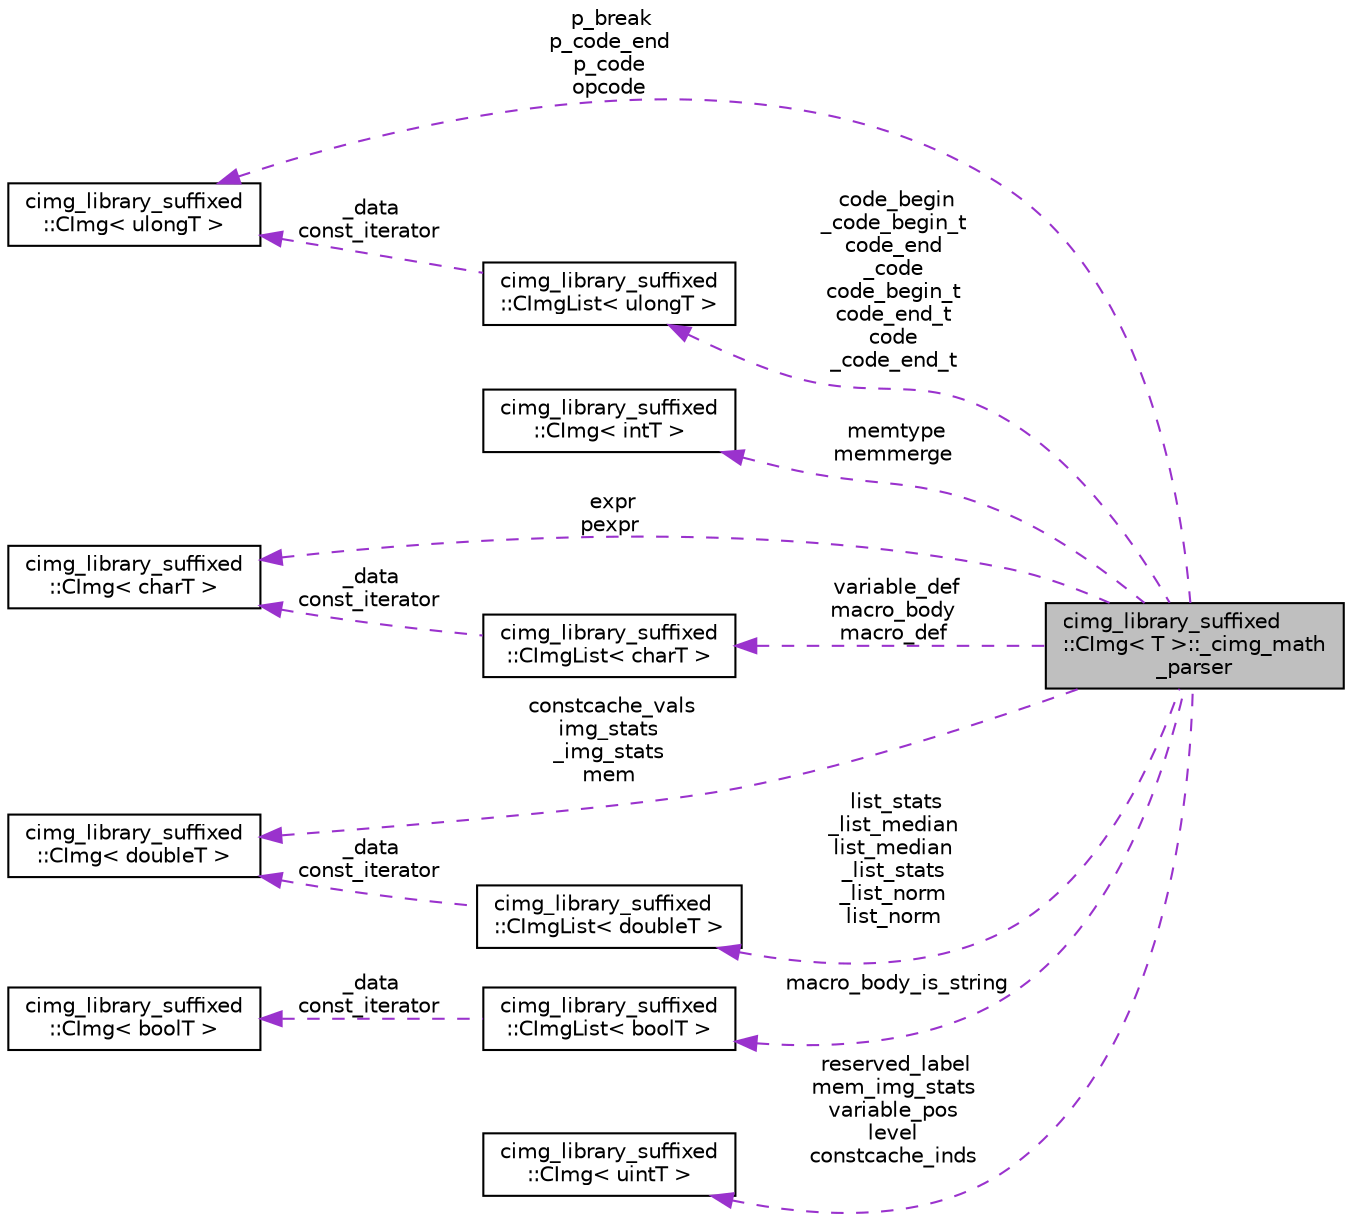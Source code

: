 digraph "cimg_library_suffixed::CImg&lt; T &gt;::_cimg_math_parser"
{
 // LATEX_PDF_SIZE
  edge [fontname="Helvetica",fontsize="10",labelfontname="Helvetica",labelfontsize="10"];
  node [fontname="Helvetica",fontsize="10",shape=record];
  rankdir="LR";
  Node1 [label="cimg_library_suffixed\l::CImg\< T \>::_cimg_math\l_parser",height=0.2,width=0.4,color="black", fillcolor="grey75", style="filled", fontcolor="black",tooltip=" "];
  Node2 -> Node1 [dir="back",color="darkorchid3",fontsize="10",style="dashed",label=" code_begin\n_code_begin_t\ncode_end\n_code\ncode_begin_t\ncode_end_t\ncode\n_code_end_t" ,fontname="Helvetica"];
  Node2 [label="cimg_library_suffixed\l::CImgList\< ulongT \>",height=0.2,width=0.4,color="black", fillcolor="white", style="filled",URL="$structcimg__library__suffixed_1_1CImgList.html",tooltip=" "];
  Node3 -> Node2 [dir="back",color="darkorchid3",fontsize="10",style="dashed",label=" _data\nconst_iterator" ,fontname="Helvetica"];
  Node3 [label="cimg_library_suffixed\l::CImg\< ulongT \>",height=0.2,width=0.4,color="black", fillcolor="white", style="filled",URL="$structcimg__library__suffixed_1_1CImg.html",tooltip=" "];
  Node4 -> Node1 [dir="back",color="darkorchid3",fontsize="10",style="dashed",label=" memtype\nmemmerge" ,fontname="Helvetica"];
  Node4 [label="cimg_library_suffixed\l::CImg\< intT \>",height=0.2,width=0.4,color="black", fillcolor="white", style="filled",URL="$structcimg__library__suffixed_1_1CImg.html",tooltip=" "];
  Node3 -> Node1 [dir="back",color="darkorchid3",fontsize="10",style="dashed",label=" p_break\np_code_end\np_code\nopcode" ,fontname="Helvetica"];
  Node5 -> Node1 [dir="back",color="darkorchid3",fontsize="10",style="dashed",label=" expr\npexpr" ,fontname="Helvetica"];
  Node5 [label="cimg_library_suffixed\l::CImg\< charT \>",height=0.2,width=0.4,color="black", fillcolor="white", style="filled",URL="$structcimg__library__suffixed_1_1CImg.html",tooltip=" "];
  Node6 -> Node1 [dir="back",color="darkorchid3",fontsize="10",style="dashed",label=" constcache_vals\nimg_stats\n_img_stats\nmem" ,fontname="Helvetica"];
  Node6 [label="cimg_library_suffixed\l::CImg\< doubleT \>",height=0.2,width=0.4,color="black", fillcolor="white", style="filled",URL="$structcimg__library__suffixed_1_1CImg.html",tooltip=" "];
  Node7 -> Node1 [dir="back",color="darkorchid3",fontsize="10",style="dashed",label=" variable_def\nmacro_body\nmacro_def" ,fontname="Helvetica"];
  Node7 [label="cimg_library_suffixed\l::CImgList\< charT \>",height=0.2,width=0.4,color="black", fillcolor="white", style="filled",URL="$structcimg__library__suffixed_1_1CImgList.html",tooltip=" "];
  Node5 -> Node7 [dir="back",color="darkorchid3",fontsize="10",style="dashed",label=" _data\nconst_iterator" ,fontname="Helvetica"];
  Node8 -> Node1 [dir="back",color="darkorchid3",fontsize="10",style="dashed",label=" macro_body_is_string" ,fontname="Helvetica"];
  Node8 [label="cimg_library_suffixed\l::CImgList\< boolT \>",height=0.2,width=0.4,color="black", fillcolor="white", style="filled",URL="$structcimg__library__suffixed_1_1CImgList.html",tooltip=" "];
  Node9 -> Node8 [dir="back",color="darkorchid3",fontsize="10",style="dashed",label=" _data\nconst_iterator" ,fontname="Helvetica"];
  Node9 [label="cimg_library_suffixed\l::CImg\< boolT \>",height=0.2,width=0.4,color="black", fillcolor="white", style="filled",URL="$structcimg__library__suffixed_1_1CImg.html",tooltip=" "];
  Node10 -> Node1 [dir="back",color="darkorchid3",fontsize="10",style="dashed",label=" reserved_label\nmem_img_stats\nvariable_pos\nlevel\nconstcache_inds" ,fontname="Helvetica"];
  Node10 [label="cimg_library_suffixed\l::CImg\< uintT \>",height=0.2,width=0.4,color="black", fillcolor="white", style="filled",URL="$structcimg__library__suffixed_1_1CImg.html",tooltip=" "];
  Node11 -> Node1 [dir="back",color="darkorchid3",fontsize="10",style="dashed",label=" list_stats\n_list_median\nlist_median\n_list_stats\n_list_norm\nlist_norm" ,fontname="Helvetica"];
  Node11 [label="cimg_library_suffixed\l::CImgList\< doubleT \>",height=0.2,width=0.4,color="black", fillcolor="white", style="filled",URL="$structcimg__library__suffixed_1_1CImgList.html",tooltip=" "];
  Node6 -> Node11 [dir="back",color="darkorchid3",fontsize="10",style="dashed",label=" _data\nconst_iterator" ,fontname="Helvetica"];
}
